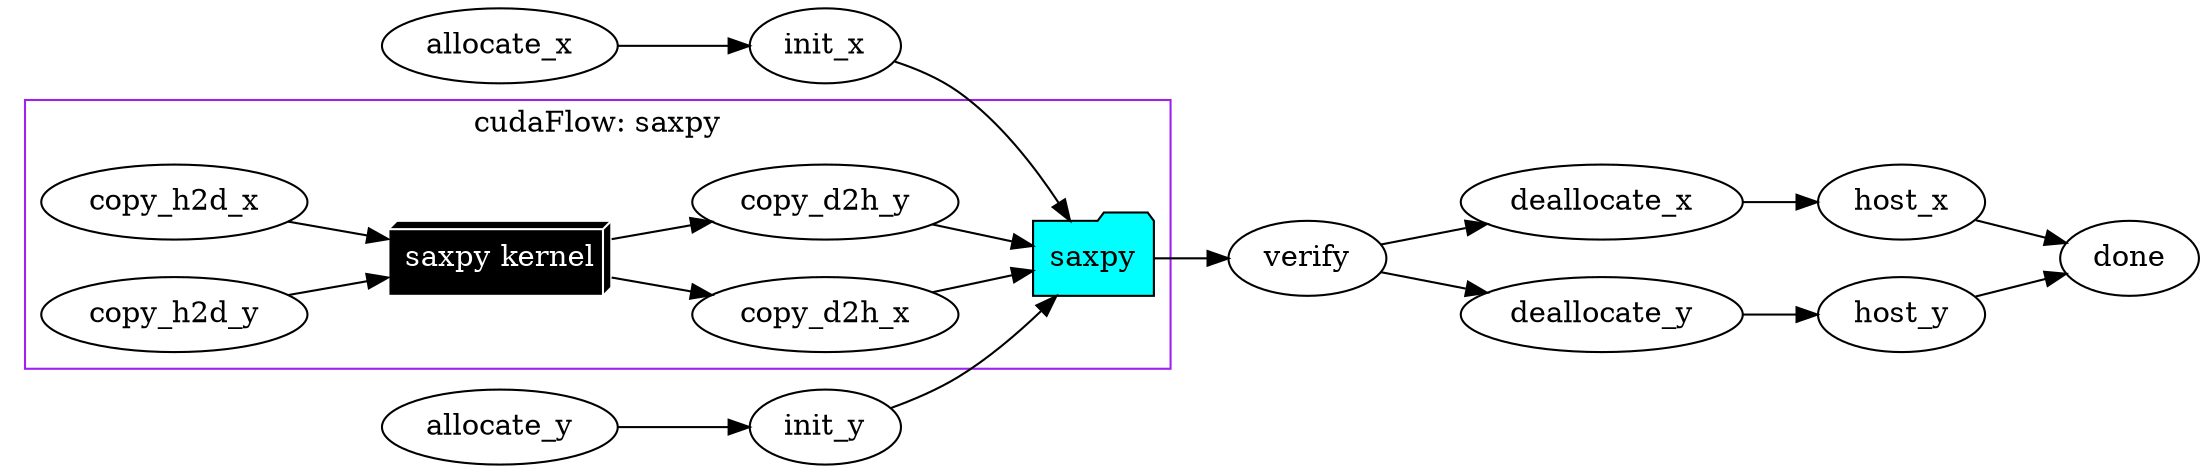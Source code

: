 digraph Taskflow {
rankdir="LR"
p0x563fab6cd698[label="allocate_x" ];
p0x563fab6cd698->init_x;
init_x -> p0x563fab6cd8a8;
p0x563fab6cd7a0[label="allocate_y" ];
p0x563fab6cd7a0->init_y;
init_y -> p0x563fab6cd8a8;
p0x563fab6cd8a8[label="saxpy" shape=folder fillcolor=cyan style=filled];
p0x563fab6cd8a8 -> p0x563fab6cd9b0;
subgraph cluster_p0x563fab6cd8a8 {
label="cudaFlow: saxpy";
color="purple"
p0x7f5924401640[label="copy_h2d_x"];
p0x7f5924401640 -> p0x7f59244027b0;
p0x7f5924401aa0[label="copy_h2d_y"];
p0x7f5924401aa0 -> p0x7f59244027b0;
p0x7f5924401f00[label="copy_d2h_x"];
p0x7f5924401f00 -> p0x563fab6cd8a8;
p0x7f5924402370[label="copy_d2h_y"];
p0x7f5924402370 -> p0x563fab6cd8a8;
p0x7f59244027b0[label="saxpy kernel" style="filled" color="white" fillcolor="black" fontcolor="white" shape="box3d"];
p0x7f59244027b0 -> p0x7f5924401f00;
p0x7f59244027b0 -> p0x7f5924402370;
}
p0x563fab6cd9b0[label="verify" ];
p0x563fab6cd9b0 -> p0x563fab6cdab8;
p0x563fab6cd9b0 -> p0x563fab6cdbc0;
p0x563fab6cdab8[label="deallocate_x" ];
p0x563fab6cdbc0[label="deallocate_y" ];
p0x563fab6cdab8->host_x;
p0x563fab6cdbc0->host_y;
host_x->done;
host_y->done;
}
